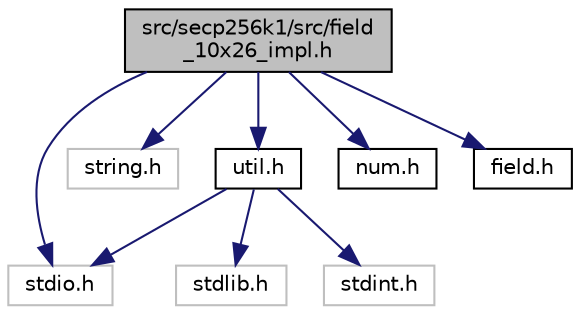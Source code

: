 digraph "src/secp256k1/src/field_10x26_impl.h"
{
  edge [fontname="Helvetica",fontsize="10",labelfontname="Helvetica",labelfontsize="10"];
  node [fontname="Helvetica",fontsize="10",shape=record];
  Node0 [label="src/secp256k1/src/field\l_10x26_impl.h",height=0.2,width=0.4,color="black", fillcolor="grey75", style="filled", fontcolor="black"];
  Node0 -> Node1 [color="midnightblue",fontsize="10",style="solid",fontname="Helvetica"];
  Node1 [label="stdio.h",height=0.2,width=0.4,color="grey75", fillcolor="white", style="filled"];
  Node0 -> Node2 [color="midnightblue",fontsize="10",style="solid",fontname="Helvetica"];
  Node2 [label="string.h",height=0.2,width=0.4,color="grey75", fillcolor="white", style="filled"];
  Node0 -> Node3 [color="midnightblue",fontsize="10",style="solid",fontname="Helvetica"];
  Node3 [label="util.h",height=0.2,width=0.4,color="black", fillcolor="white", style="filled",URL="$db/d99/secp256k1_2src_2util_8h.html"];
  Node3 -> Node4 [color="midnightblue",fontsize="10",style="solid",fontname="Helvetica"];
  Node4 [label="stdlib.h",height=0.2,width=0.4,color="grey75", fillcolor="white", style="filled"];
  Node3 -> Node5 [color="midnightblue",fontsize="10",style="solid",fontname="Helvetica"];
  Node5 [label="stdint.h",height=0.2,width=0.4,color="grey75", fillcolor="white", style="filled"];
  Node3 -> Node1 [color="midnightblue",fontsize="10",style="solid",fontname="Helvetica"];
  Node0 -> Node6 [color="midnightblue",fontsize="10",style="solid",fontname="Helvetica"];
  Node6 [label="num.h",height=0.2,width=0.4,color="black", fillcolor="white", style="filled",URL="$df/d98/num_8h.html"];
  Node0 -> Node7 [color="midnightblue",fontsize="10",style="solid",fontname="Helvetica"];
  Node7 [label="field.h",height=0.2,width=0.4,color="black", fillcolor="white", style="filled",URL="$d5/d5a/field_8h.html"];
}
